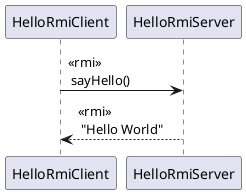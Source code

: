 @startuml sequence
HelloRmiClient -> HelloRmiServer: <<rmi>> \n sayHello()

HelloRmiServer --> HelloRmiClient: <<rmi>> \n "Hello World"
@enduml